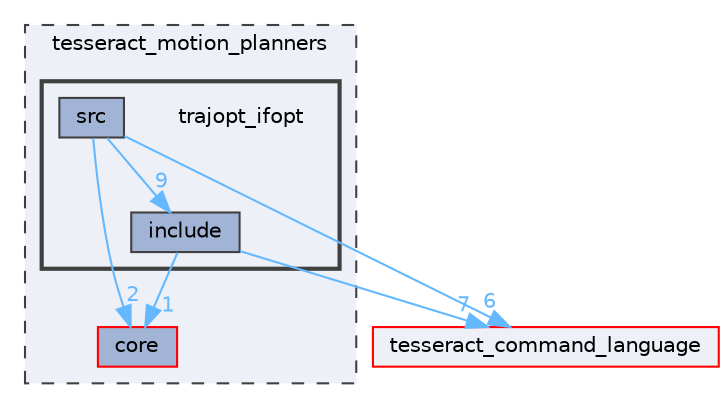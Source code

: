 digraph "tesseract_motion_planners/trajopt_ifopt"
{
 // LATEX_PDF_SIZE
  bgcolor="transparent";
  edge [fontname=Helvetica,fontsize=10,labelfontname=Helvetica,labelfontsize=10];
  node [fontname=Helvetica,fontsize=10,shape=box,height=0.2,width=0.4];
  compound=true
  subgraph clusterdir_ae3a79ad3cbc8e5dda6288dc4d617504 {
    graph [ bgcolor="#edf0f7", pencolor="grey25", label="tesseract_motion_planners", fontname=Helvetica,fontsize=10 style="filled,dashed", URL="dir_ae3a79ad3cbc8e5dda6288dc4d617504.html",tooltip=""]
  dir_ba42fb948e9041f2f8c5ac347b7f6bb7 [label="core", fillcolor="#a2b4d6", color="red", style="filled", URL="dir_ba42fb948e9041f2f8c5ac347b7f6bb7.html",tooltip=""];
  subgraph clusterdir_c1084f9f9aea773adb7cd4c8c6482080 {
    graph [ bgcolor="#edf0f7", pencolor="grey25", label="", fontname=Helvetica,fontsize=10 style="filled,bold", URL="dir_c1084f9f9aea773adb7cd4c8c6482080.html",tooltip=""]
    dir_c1084f9f9aea773adb7cd4c8c6482080 [shape=plaintext, label="trajopt_ifopt"];
  dir_60e8fc5f77b0bfc452d205543fba457a [label="include", fillcolor="#a2b4d6", color="grey25", style="filled", URL="dir_60e8fc5f77b0bfc452d205543fba457a.html",tooltip=""];
  dir_de7401f2b471cb9d2f0fb05513e5ccfe [label="src", fillcolor="#a2b4d6", color="grey25", style="filled", URL="dir_de7401f2b471cb9d2f0fb05513e5ccfe.html",tooltip=""];
  }
  }
  dir_fa47c2fa9b13a12fc195f1b83854b816 [label="tesseract_command_language", fillcolor="#edf0f7", color="red", style="filled", URL="dir_fa47c2fa9b13a12fc195f1b83854b816.html",tooltip=""];
  dir_60e8fc5f77b0bfc452d205543fba457a->dir_fa47c2fa9b13a12fc195f1b83854b816 [headlabel="7", labeldistance=1.5 headhref="dir_000016_000060.html" color="steelblue1" fontcolor="steelblue1"];
  dir_60e8fc5f77b0bfc452d205543fba457a->dir_ba42fb948e9041f2f8c5ac347b7f6bb7 [headlabel="1", labeldistance=1.5 headhref="dir_000016_000000.html" color="steelblue1" fontcolor="steelblue1"];
  dir_de7401f2b471cb9d2f0fb05513e5ccfe->dir_60e8fc5f77b0bfc452d205543fba457a [headlabel="9", labeldistance=1.5 headhref="dir_000052_000016.html" color="steelblue1" fontcolor="steelblue1"];
  dir_de7401f2b471cb9d2f0fb05513e5ccfe->dir_ba42fb948e9041f2f8c5ac347b7f6bb7 [headlabel="2", labeldistance=1.5 headhref="dir_000052_000000.html" color="steelblue1" fontcolor="steelblue1"];
  dir_de7401f2b471cb9d2f0fb05513e5ccfe->dir_fa47c2fa9b13a12fc195f1b83854b816 [headlabel="6", labeldistance=1.5 headhref="dir_000052_000060.html" color="steelblue1" fontcolor="steelblue1"];
}
